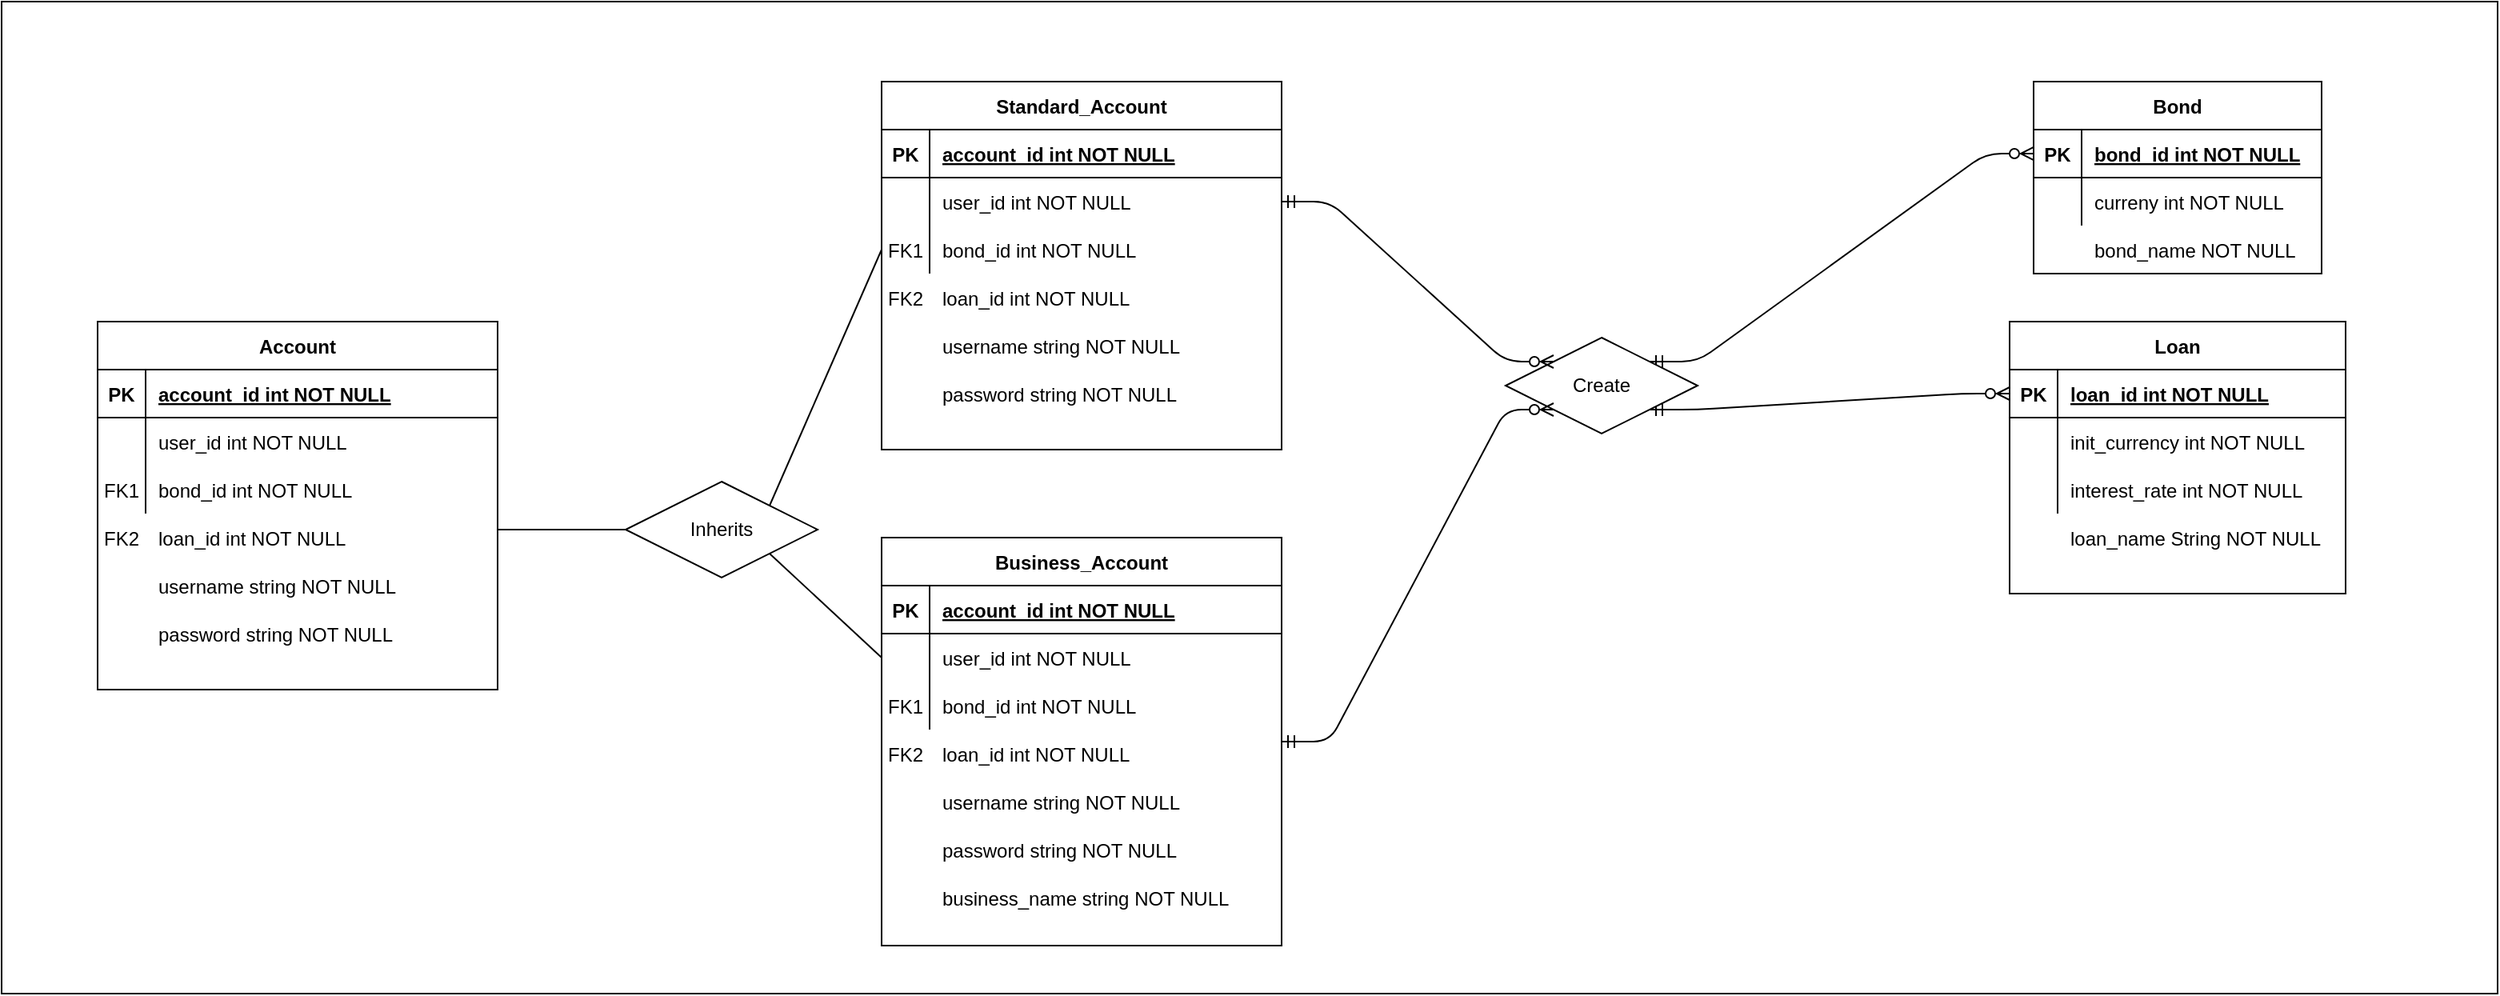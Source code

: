 <mxfile version="13.7.9" type="device"><diagram id="R2lEEEUBdFMjLlhIrx00" name="Page-1"><mxGraphModel dx="2580" dy="913" grid="1" gridSize="10" guides="1" tooltips="1" connect="1" arrows="1" fold="1" page="1" pageScale="1" pageWidth="850" pageHeight="1100" math="0" shadow="0" extFonts="Permanent Marker^https://fonts.googleapis.com/css?family=Permanent+Marker"><root><mxCell id="0"/><mxCell id="1" parent="0"/><mxCell id="NbqeZm8JXW-7iQOm2Aag-46" value="" style="rounded=0;whiteSpace=wrap;html=1;" vertex="1" parent="1"><mxGeometry x="-750" y="30" width="1560" height="620" as="geometry"/></mxCell><mxCell id="vRBork-x9K_SgXoE58rc-15" value="loan_id int NOT NULL" style="shape=partialRectangle;overflow=hidden;connectable=0;fillColor=none;top=0;left=0;bottom=0;right=0;align=left;spacingLeft=6;" parent="1" vertex="1"><mxGeometry x="-660" y="350" width="220" height="30" as="geometry"/></mxCell><mxCell id="vRBork-x9K_SgXoE58rc-17" value="FK2" style="shape=partialRectangle;overflow=hidden;connectable=0;fillColor=none;top=0;left=0;bottom=0;right=0;" parent="1" vertex="1"><mxGeometry x="-690" y="350" width="30" height="30" as="geometry"/></mxCell><mxCell id="vRBork-x9K_SgXoE58rc-18" value="Bond" style="shape=table;startSize=30;container=1;collapsible=1;childLayout=tableLayout;fixedRows=1;rowLines=0;fontStyle=1;align=center;resizeLast=1;" parent="1" vertex="1"><mxGeometry x="520" y="80" width="180" height="120" as="geometry"/></mxCell><mxCell id="vRBork-x9K_SgXoE58rc-19" value="" style="shape=partialRectangle;collapsible=0;dropTarget=0;pointerEvents=0;fillColor=none;top=0;left=0;bottom=1;right=0;points=[[0,0.5],[1,0.5]];portConstraint=eastwest;" parent="vRBork-x9K_SgXoE58rc-18" vertex="1"><mxGeometry y="30" width="180" height="30" as="geometry"/></mxCell><mxCell id="vRBork-x9K_SgXoE58rc-20" value="PK" style="shape=partialRectangle;connectable=0;fillColor=none;top=0;left=0;bottom=0;right=0;fontStyle=1;overflow=hidden;" parent="vRBork-x9K_SgXoE58rc-19" vertex="1"><mxGeometry width="30" height="30" as="geometry"/></mxCell><mxCell id="vRBork-x9K_SgXoE58rc-21" value="bond_id int NOT NULL" style="shape=partialRectangle;connectable=0;fillColor=none;top=0;left=0;bottom=0;right=0;align=left;spacingLeft=6;fontStyle=5;overflow=hidden;" parent="vRBork-x9K_SgXoE58rc-19" vertex="1"><mxGeometry x="30" width="150" height="30" as="geometry"/></mxCell><mxCell id="vRBork-x9K_SgXoE58rc-22" value="" style="shape=partialRectangle;collapsible=0;dropTarget=0;pointerEvents=0;fillColor=none;top=0;left=0;bottom=0;right=0;points=[[0,0.5],[1,0.5]];portConstraint=eastwest;" parent="vRBork-x9K_SgXoE58rc-18" vertex="1"><mxGeometry y="60" width="180" height="30" as="geometry"/></mxCell><mxCell id="vRBork-x9K_SgXoE58rc-23" value="" style="shape=partialRectangle;connectable=0;fillColor=none;top=0;left=0;bottom=0;right=0;editable=1;overflow=hidden;" parent="vRBork-x9K_SgXoE58rc-22" vertex="1"><mxGeometry width="30" height="30" as="geometry"/></mxCell><mxCell id="vRBork-x9K_SgXoE58rc-24" value="curreny int NOT NULL" style="shape=partialRectangle;connectable=0;fillColor=none;top=0;left=0;bottom=0;right=0;align=left;spacingLeft=6;overflow=hidden;" parent="vRBork-x9K_SgXoE58rc-22" vertex="1"><mxGeometry x="30" width="150" height="30" as="geometry"/></mxCell><mxCell id="vRBork-x9K_SgXoE58rc-32" value="Loan" style="shape=table;startSize=30;container=1;collapsible=1;childLayout=tableLayout;fixedRows=1;rowLines=0;fontStyle=1;align=center;resizeLast=1;" parent="1" vertex="1"><mxGeometry x="505" y="230" width="210" height="170" as="geometry"/></mxCell><mxCell id="vRBork-x9K_SgXoE58rc-33" value="" style="shape=partialRectangle;collapsible=0;dropTarget=0;pointerEvents=0;fillColor=none;top=0;left=0;bottom=1;right=0;points=[[0,0.5],[1,0.5]];portConstraint=eastwest;" parent="vRBork-x9K_SgXoE58rc-32" vertex="1"><mxGeometry y="30" width="210" height="30" as="geometry"/></mxCell><mxCell id="vRBork-x9K_SgXoE58rc-34" value="PK" style="shape=partialRectangle;connectable=0;fillColor=none;top=0;left=0;bottom=0;right=0;fontStyle=1;overflow=hidden;" parent="vRBork-x9K_SgXoE58rc-33" vertex="1"><mxGeometry width="30" height="30" as="geometry"/></mxCell><mxCell id="vRBork-x9K_SgXoE58rc-35" value="loan_id int NOT NULL" style="shape=partialRectangle;connectable=0;fillColor=none;top=0;left=0;bottom=0;right=0;align=left;spacingLeft=6;fontStyle=5;overflow=hidden;" parent="vRBork-x9K_SgXoE58rc-33" vertex="1"><mxGeometry x="30" width="180" height="30" as="geometry"/></mxCell><mxCell id="vRBork-x9K_SgXoE58rc-36" value="" style="shape=partialRectangle;collapsible=0;dropTarget=0;pointerEvents=0;fillColor=none;top=0;left=0;bottom=0;right=0;points=[[0,0.5],[1,0.5]];portConstraint=eastwest;" parent="vRBork-x9K_SgXoE58rc-32" vertex="1"><mxGeometry y="60" width="210" height="30" as="geometry"/></mxCell><mxCell id="vRBork-x9K_SgXoE58rc-37" value="" style="shape=partialRectangle;connectable=0;fillColor=none;top=0;left=0;bottom=0;right=0;editable=1;overflow=hidden;" parent="vRBork-x9K_SgXoE58rc-36" vertex="1"><mxGeometry width="30" height="30" as="geometry"/></mxCell><mxCell id="vRBork-x9K_SgXoE58rc-38" value="init_currency int NOT NULL" style="shape=partialRectangle;connectable=0;fillColor=none;top=0;left=0;bottom=0;right=0;align=left;spacingLeft=6;overflow=hidden;" parent="vRBork-x9K_SgXoE58rc-36" vertex="1"><mxGeometry x="30" width="180" height="30" as="geometry"/></mxCell><mxCell id="vRBork-x9K_SgXoE58rc-39" value="" style="shape=partialRectangle;collapsible=0;dropTarget=0;pointerEvents=0;fillColor=none;top=0;left=0;bottom=0;right=0;points=[[0,0.5],[1,0.5]];portConstraint=eastwest;" parent="vRBork-x9K_SgXoE58rc-32" vertex="1"><mxGeometry y="90" width="210" height="30" as="geometry"/></mxCell><mxCell id="vRBork-x9K_SgXoE58rc-40" value="" style="shape=partialRectangle;connectable=0;fillColor=none;top=0;left=0;bottom=0;right=0;editable=1;overflow=hidden;" parent="vRBork-x9K_SgXoE58rc-39" vertex="1"><mxGeometry width="30" height="30" as="geometry"/></mxCell><mxCell id="vRBork-x9K_SgXoE58rc-41" value="interest_rate int NOT NULL" style="shape=partialRectangle;connectable=0;fillColor=none;top=0;left=0;bottom=0;right=0;align=left;spacingLeft=6;overflow=hidden;" parent="vRBork-x9K_SgXoE58rc-39" vertex="1"><mxGeometry x="30" width="180" height="30" as="geometry"/></mxCell><mxCell id="vRBork-x9K_SgXoE58rc-47" value="" style="edgeStyle=entityRelationEdgeStyle;fontSize=12;html=1;endArrow=ERzeroToMany;startArrow=ERmandOne;entryX=0;entryY=0.5;entryDx=0;entryDy=0;exitX=1;exitY=1;exitDx=0;exitDy=0;" parent="1" target="vRBork-x9K_SgXoE58rc-33" edge="1" source="NbqeZm8JXW-7iQOm2Aag-6"><mxGeometry width="100" height="100" relative="1" as="geometry"><mxPoint x="740" y="475" as="sourcePoint"/><mxPoint x="505" y="280" as="targetPoint"/></mxGeometry></mxCell><mxCell id="NbqeZm8JXW-7iQOm2Aag-1" value="username string NOT NULL" style="shape=partialRectangle;overflow=hidden;connectable=0;fillColor=none;top=0;left=0;bottom=0;right=0;align=left;spacingLeft=6;" vertex="1" parent="1"><mxGeometry x="-660" y="380" width="220" height="30" as="geometry"/></mxCell><mxCell id="NbqeZm8JXW-7iQOm2Aag-2" value="password string NOT NULL" style="shape=partialRectangle;overflow=hidden;connectable=0;fillColor=none;top=0;left=0;bottom=0;right=0;align=left;spacingLeft=6;" vertex="1" parent="1"><mxGeometry x="-660" y="410" width="220" height="30" as="geometry"/></mxCell><mxCell id="NbqeZm8JXW-7iQOm2Aag-3" value="loan_name String NOT NULL" style="shape=partialRectangle;connectable=0;fillColor=none;top=0;left=0;bottom=0;right=0;align=left;spacingLeft=6;overflow=hidden;" vertex="1" parent="1"><mxGeometry x="535" y="350" width="180" height="30" as="geometry"/></mxCell><mxCell id="NbqeZm8JXW-7iQOm2Aag-4" value="bond_name NOT NULL" style="shape=partialRectangle;connectable=0;fillColor=none;top=0;left=0;bottom=0;right=0;align=left;spacingLeft=6;overflow=hidden;" vertex="1" parent="1"><mxGeometry x="550" y="170" width="150" height="30" as="geometry"/></mxCell><mxCell id="NbqeZm8JXW-7iQOm2Aag-5" value="" style="edgeStyle=entityRelationEdgeStyle;fontSize=12;html=1;endArrow=ERzeroToMany;startArrow=ERmandOne;entryX=0;entryY=0.5;entryDx=0;entryDy=0;exitX=1;exitY=0;exitDx=0;exitDy=0;" edge="1" parent="1" source="NbqeZm8JXW-7iQOm2Aag-6" target="vRBork-x9K_SgXoE58rc-19"><mxGeometry width="100" height="100" relative="1" as="geometry"><mxPoint x="360" y="190" as="sourcePoint"/><mxPoint x="220" y="190" as="targetPoint"/></mxGeometry></mxCell><mxCell id="NbqeZm8JXW-7iQOm2Aag-6" value="Create" style="shape=rhombus;perimeter=rhombusPerimeter;whiteSpace=wrap;html=1;align=center;" vertex="1" parent="1"><mxGeometry x="190" y="240" width="120" height="60" as="geometry"/></mxCell><mxCell id="NbqeZm8JXW-7iQOm2Aag-8" value="loan_id int NOT NULL" style="shape=partialRectangle;overflow=hidden;connectable=0;fillColor=none;top=0;left=0;bottom=0;right=0;align=left;spacingLeft=6;" vertex="1" parent="1"><mxGeometry x="-170" y="200" width="220" height="30" as="geometry"/></mxCell><mxCell id="NbqeZm8JXW-7iQOm2Aag-9" value="FK2" style="shape=partialRectangle;overflow=hidden;connectable=0;fillColor=none;top=0;left=0;bottom=0;right=0;" vertex="1" parent="1"><mxGeometry x="-200" y="200" width="30" height="30" as="geometry"/></mxCell><mxCell id="NbqeZm8JXW-7iQOm2Aag-10" value="username string NOT NULL" style="shape=partialRectangle;overflow=hidden;connectable=0;fillColor=none;top=0;left=0;bottom=0;right=0;align=left;spacingLeft=6;" vertex="1" parent="1"><mxGeometry x="-170" y="230" width="220" height="30" as="geometry"/></mxCell><mxCell id="NbqeZm8JXW-7iQOm2Aag-11" value="password string NOT NULL" style="shape=partialRectangle;overflow=hidden;connectable=0;fillColor=none;top=0;left=0;bottom=0;right=0;align=left;spacingLeft=6;" vertex="1" parent="1"><mxGeometry x="-170" y="260" width="220" height="30" as="geometry"/></mxCell><mxCell id="NbqeZm8JXW-7iQOm2Aag-12" value="Standard_Account" style="shape=table;startSize=30;container=1;collapsible=1;childLayout=tableLayout;fixedRows=1;rowLines=0;fontStyle=1;align=center;resizeLast=1;" vertex="1" parent="1"><mxGeometry x="-200" y="80" width="250" height="230" as="geometry"/></mxCell><mxCell id="NbqeZm8JXW-7iQOm2Aag-13" value="" style="shape=partialRectangle;collapsible=0;dropTarget=0;pointerEvents=0;fillColor=none;points=[[0,0.5],[1,0.5]];portConstraint=eastwest;top=0;left=0;right=0;bottom=1;" vertex="1" parent="NbqeZm8JXW-7iQOm2Aag-12"><mxGeometry y="30" width="250" height="30" as="geometry"/></mxCell><mxCell id="NbqeZm8JXW-7iQOm2Aag-14" value="PK" style="shape=partialRectangle;overflow=hidden;connectable=0;fillColor=none;top=0;left=0;bottom=0;right=0;fontStyle=1;" vertex="1" parent="NbqeZm8JXW-7iQOm2Aag-13"><mxGeometry width="30" height="30" as="geometry"/></mxCell><mxCell id="NbqeZm8JXW-7iQOm2Aag-15" value="account_id int NOT NULL " style="shape=partialRectangle;overflow=hidden;connectable=0;fillColor=none;top=0;left=0;bottom=0;right=0;align=left;spacingLeft=6;fontStyle=5;" vertex="1" parent="NbqeZm8JXW-7iQOm2Aag-13"><mxGeometry x="30" width="220" height="30" as="geometry"/></mxCell><mxCell id="NbqeZm8JXW-7iQOm2Aag-16" value="" style="shape=partialRectangle;collapsible=0;dropTarget=0;pointerEvents=0;fillColor=none;points=[[0,0.5],[1,0.5]];portConstraint=eastwest;top=0;left=0;right=0;bottom=0;" vertex="1" parent="NbqeZm8JXW-7iQOm2Aag-12"><mxGeometry y="60" width="250" height="30" as="geometry"/></mxCell><mxCell id="NbqeZm8JXW-7iQOm2Aag-17" value="" style="shape=partialRectangle;overflow=hidden;connectable=0;fillColor=none;top=0;left=0;bottom=0;right=0;" vertex="1" parent="NbqeZm8JXW-7iQOm2Aag-16"><mxGeometry width="30" height="30" as="geometry"/></mxCell><mxCell id="NbqeZm8JXW-7iQOm2Aag-18" value="user_id int NOT NULL" style="shape=partialRectangle;overflow=hidden;connectable=0;fillColor=none;top=0;left=0;bottom=0;right=0;align=left;spacingLeft=6;" vertex="1" parent="NbqeZm8JXW-7iQOm2Aag-16"><mxGeometry x="30" width="220" height="30" as="geometry"/></mxCell><mxCell id="NbqeZm8JXW-7iQOm2Aag-19" value="" style="shape=partialRectangle;collapsible=0;dropTarget=0;pointerEvents=0;fillColor=none;points=[[0,0.5],[1,0.5]];portConstraint=eastwest;top=0;left=0;right=0;bottom=0;" vertex="1" parent="NbqeZm8JXW-7iQOm2Aag-12"><mxGeometry y="90" width="250" height="30" as="geometry"/></mxCell><mxCell id="NbqeZm8JXW-7iQOm2Aag-20" value="FK1" style="shape=partialRectangle;overflow=hidden;connectable=0;fillColor=none;top=0;left=0;bottom=0;right=0;" vertex="1" parent="NbqeZm8JXW-7iQOm2Aag-19"><mxGeometry width="30" height="30" as="geometry"/></mxCell><mxCell id="NbqeZm8JXW-7iQOm2Aag-21" value="bond_id int NOT NULL" style="shape=partialRectangle;overflow=hidden;connectable=0;fillColor=none;top=0;left=0;bottom=0;right=0;align=left;spacingLeft=6;" vertex="1" parent="NbqeZm8JXW-7iQOm2Aag-19"><mxGeometry x="30" width="220" height="30" as="geometry"/></mxCell><mxCell id="NbqeZm8JXW-7iQOm2Aag-22" value="loan_id int NOT NULL" style="shape=partialRectangle;overflow=hidden;connectable=0;fillColor=none;top=0;left=0;bottom=0;right=0;align=left;spacingLeft=6;" vertex="1" parent="1"><mxGeometry x="-170" y="485" width="220" height="30" as="geometry"/></mxCell><mxCell id="NbqeZm8JXW-7iQOm2Aag-23" value="FK2" style="shape=partialRectangle;overflow=hidden;connectable=0;fillColor=none;top=0;left=0;bottom=0;right=0;" vertex="1" parent="1"><mxGeometry x="-200" y="485" width="30" height="30" as="geometry"/></mxCell><mxCell id="NbqeZm8JXW-7iQOm2Aag-24" value="username string NOT NULL" style="shape=partialRectangle;overflow=hidden;connectable=0;fillColor=none;top=0;left=0;bottom=0;right=0;align=left;spacingLeft=6;" vertex="1" parent="1"><mxGeometry x="-170" y="515" width="220" height="30" as="geometry"/></mxCell><mxCell id="NbqeZm8JXW-7iQOm2Aag-25" value="password string NOT NULL" style="shape=partialRectangle;overflow=hidden;connectable=0;fillColor=none;top=0;left=0;bottom=0;right=0;align=left;spacingLeft=6;" vertex="1" parent="1"><mxGeometry x="-170" y="545" width="220" height="30" as="geometry"/></mxCell><mxCell id="NbqeZm8JXW-7iQOm2Aag-26" value="Business_Account" style="shape=table;startSize=30;container=1;collapsible=1;childLayout=tableLayout;fixedRows=1;rowLines=0;fontStyle=1;align=center;resizeLast=1;" vertex="1" parent="1"><mxGeometry x="-200" y="365" width="250" height="255" as="geometry"/></mxCell><mxCell id="NbqeZm8JXW-7iQOm2Aag-27" value="" style="shape=partialRectangle;collapsible=0;dropTarget=0;pointerEvents=0;fillColor=none;points=[[0,0.5],[1,0.5]];portConstraint=eastwest;top=0;left=0;right=0;bottom=1;" vertex="1" parent="NbqeZm8JXW-7iQOm2Aag-26"><mxGeometry y="30" width="250" height="30" as="geometry"/></mxCell><mxCell id="NbqeZm8JXW-7iQOm2Aag-28" value="PK" style="shape=partialRectangle;overflow=hidden;connectable=0;fillColor=none;top=0;left=0;bottom=0;right=0;fontStyle=1;" vertex="1" parent="NbqeZm8JXW-7iQOm2Aag-27"><mxGeometry width="30" height="30" as="geometry"/></mxCell><mxCell id="NbqeZm8JXW-7iQOm2Aag-29" value="account_id int NOT NULL " style="shape=partialRectangle;overflow=hidden;connectable=0;fillColor=none;top=0;left=0;bottom=0;right=0;align=left;spacingLeft=6;fontStyle=5;" vertex="1" parent="NbqeZm8JXW-7iQOm2Aag-27"><mxGeometry x="30" width="220" height="30" as="geometry"/></mxCell><mxCell id="NbqeZm8JXW-7iQOm2Aag-30" value="" style="shape=partialRectangle;collapsible=0;dropTarget=0;pointerEvents=0;fillColor=none;points=[[0,0.5],[1,0.5]];portConstraint=eastwest;top=0;left=0;right=0;bottom=0;" vertex="1" parent="NbqeZm8JXW-7iQOm2Aag-26"><mxGeometry y="60" width="250" height="30" as="geometry"/></mxCell><mxCell id="NbqeZm8JXW-7iQOm2Aag-31" value="" style="shape=partialRectangle;overflow=hidden;connectable=0;fillColor=none;top=0;left=0;bottom=0;right=0;" vertex="1" parent="NbqeZm8JXW-7iQOm2Aag-30"><mxGeometry width="30" height="30" as="geometry"/></mxCell><mxCell id="NbqeZm8JXW-7iQOm2Aag-32" value="user_id int NOT NULL" style="shape=partialRectangle;overflow=hidden;connectable=0;fillColor=none;top=0;left=0;bottom=0;right=0;align=left;spacingLeft=6;" vertex="1" parent="NbqeZm8JXW-7iQOm2Aag-30"><mxGeometry x="30" width="220" height="30" as="geometry"/></mxCell><mxCell id="NbqeZm8JXW-7iQOm2Aag-33" value="" style="shape=partialRectangle;collapsible=0;dropTarget=0;pointerEvents=0;fillColor=none;points=[[0,0.5],[1,0.5]];portConstraint=eastwest;top=0;left=0;right=0;bottom=0;" vertex="1" parent="NbqeZm8JXW-7iQOm2Aag-26"><mxGeometry y="90" width="250" height="30" as="geometry"/></mxCell><mxCell id="NbqeZm8JXW-7iQOm2Aag-34" value="FK1" style="shape=partialRectangle;overflow=hidden;connectable=0;fillColor=none;top=0;left=0;bottom=0;right=0;" vertex="1" parent="NbqeZm8JXW-7iQOm2Aag-33"><mxGeometry width="30" height="30" as="geometry"/></mxCell><mxCell id="NbqeZm8JXW-7iQOm2Aag-35" value="bond_id int NOT NULL" style="shape=partialRectangle;overflow=hidden;connectable=0;fillColor=none;top=0;left=0;bottom=0;right=0;align=left;spacingLeft=6;" vertex="1" parent="NbqeZm8JXW-7iQOm2Aag-33"><mxGeometry x="30" width="220" height="30" as="geometry"/></mxCell><mxCell id="NbqeZm8JXW-7iQOm2Aag-36" value="business_name string NOT NULL" style="shape=partialRectangle;overflow=hidden;connectable=0;fillColor=none;top=0;left=0;bottom=0;right=0;align=left;spacingLeft=6;" vertex="1" parent="1"><mxGeometry x="-170" y="575" width="220" height="30" as="geometry"/></mxCell><mxCell id="NbqeZm8JXW-7iQOm2Aag-37" value="Inherits" style="shape=rhombus;perimeter=rhombusPerimeter;whiteSpace=wrap;html=1;align=center;" vertex="1" parent="1"><mxGeometry x="-360" y="330" width="120" height="60" as="geometry"/></mxCell><mxCell id="NbqeZm8JXW-7iQOm2Aag-38" value="" style="endArrow=none;html=1;rounded=0;entryX=0;entryY=0.5;entryDx=0;entryDy=0;exitX=1;exitY=0;exitDx=0;exitDy=0;" edge="1" parent="1" source="NbqeZm8JXW-7iQOm2Aag-37" target="NbqeZm8JXW-7iQOm2Aag-19"><mxGeometry relative="1" as="geometry"><mxPoint x="-350" y="360" as="sourcePoint"/><mxPoint x="-190" y="360" as="targetPoint"/></mxGeometry></mxCell><mxCell id="NbqeZm8JXW-7iQOm2Aag-39" value="" style="endArrow=none;html=1;rounded=0;entryX=0;entryY=0.5;entryDx=0;entryDy=0;exitX=1;exitY=1;exitDx=0;exitDy=0;" edge="1" parent="1" source="NbqeZm8JXW-7iQOm2Aag-37" target="NbqeZm8JXW-7iQOm2Aag-30"><mxGeometry relative="1" as="geometry"><mxPoint x="-350" y="360" as="sourcePoint"/><mxPoint x="-190" y="360" as="targetPoint"/></mxGeometry></mxCell><mxCell id="NbqeZm8JXW-7iQOm2Aag-40" value="" style="endArrow=none;html=1;rounded=0;entryX=0;entryY=0.5;entryDx=0;entryDy=0;" edge="1" parent="1" target="NbqeZm8JXW-7iQOm2Aag-37"><mxGeometry relative="1" as="geometry"><mxPoint x="-440" y="360" as="sourcePoint"/><mxPoint x="-190" y="360" as="targetPoint"/></mxGeometry></mxCell><mxCell id="C-vyLk0tnHw3VtMMgP7b-2" value="Account" style="shape=table;startSize=30;container=1;collapsible=1;childLayout=tableLayout;fixedRows=1;rowLines=0;fontStyle=1;align=center;resizeLast=1;" parent="1" vertex="1"><mxGeometry x="-690" y="230" width="250" height="230" as="geometry"/></mxCell><mxCell id="C-vyLk0tnHw3VtMMgP7b-3" value="" style="shape=partialRectangle;collapsible=0;dropTarget=0;pointerEvents=0;fillColor=none;points=[[0,0.5],[1,0.5]];portConstraint=eastwest;top=0;left=0;right=0;bottom=1;" parent="C-vyLk0tnHw3VtMMgP7b-2" vertex="1"><mxGeometry y="30" width="250" height="30" as="geometry"/></mxCell><mxCell id="C-vyLk0tnHw3VtMMgP7b-4" value="PK" style="shape=partialRectangle;overflow=hidden;connectable=0;fillColor=none;top=0;left=0;bottom=0;right=0;fontStyle=1;" parent="C-vyLk0tnHw3VtMMgP7b-3" vertex="1"><mxGeometry width="30" height="30" as="geometry"/></mxCell><mxCell id="C-vyLk0tnHw3VtMMgP7b-5" value="account_id int NOT NULL " style="shape=partialRectangle;overflow=hidden;connectable=0;fillColor=none;top=0;left=0;bottom=0;right=0;align=left;spacingLeft=6;fontStyle=5;" parent="C-vyLk0tnHw3VtMMgP7b-3" vertex="1"><mxGeometry x="30" width="220" height="30" as="geometry"/></mxCell><mxCell id="C-vyLk0tnHw3VtMMgP7b-6" value="" style="shape=partialRectangle;collapsible=0;dropTarget=0;pointerEvents=0;fillColor=none;points=[[0,0.5],[1,0.5]];portConstraint=eastwest;top=0;left=0;right=0;bottom=0;" parent="C-vyLk0tnHw3VtMMgP7b-2" vertex="1"><mxGeometry y="60" width="250" height="30" as="geometry"/></mxCell><mxCell id="C-vyLk0tnHw3VtMMgP7b-7" value="" style="shape=partialRectangle;overflow=hidden;connectable=0;fillColor=none;top=0;left=0;bottom=0;right=0;" parent="C-vyLk0tnHw3VtMMgP7b-6" vertex="1"><mxGeometry width="30" height="30" as="geometry"/></mxCell><mxCell id="C-vyLk0tnHw3VtMMgP7b-8" value="user_id int NOT NULL" style="shape=partialRectangle;overflow=hidden;connectable=0;fillColor=none;top=0;left=0;bottom=0;right=0;align=left;spacingLeft=6;" parent="C-vyLk0tnHw3VtMMgP7b-6" vertex="1"><mxGeometry x="30" width="220" height="30" as="geometry"/></mxCell><mxCell id="C-vyLk0tnHw3VtMMgP7b-9" value="" style="shape=partialRectangle;collapsible=0;dropTarget=0;pointerEvents=0;fillColor=none;points=[[0,0.5],[1,0.5]];portConstraint=eastwest;top=0;left=0;right=0;bottom=0;" parent="C-vyLk0tnHw3VtMMgP7b-2" vertex="1"><mxGeometry y="90" width="250" height="30" as="geometry"/></mxCell><mxCell id="C-vyLk0tnHw3VtMMgP7b-10" value="FK1" style="shape=partialRectangle;overflow=hidden;connectable=0;fillColor=none;top=0;left=0;bottom=0;right=0;" parent="C-vyLk0tnHw3VtMMgP7b-9" vertex="1"><mxGeometry width="30" height="30" as="geometry"/></mxCell><mxCell id="C-vyLk0tnHw3VtMMgP7b-11" value="bond_id int NOT NULL" style="shape=partialRectangle;overflow=hidden;connectable=0;fillColor=none;top=0;left=0;bottom=0;right=0;align=left;spacingLeft=6;" parent="C-vyLk0tnHw3VtMMgP7b-9" vertex="1"><mxGeometry x="30" width="220" height="30" as="geometry"/></mxCell><mxCell id="NbqeZm8JXW-7iQOm2Aag-42" value="" style="edgeStyle=entityRelationEdgeStyle;fontSize=12;html=1;endArrow=ERzeroToMany;startArrow=ERmandOne;exitX=1;exitY=0.5;exitDx=0;exitDy=0;entryX=0;entryY=0;entryDx=0;entryDy=0;" edge="1" parent="1" source="NbqeZm8JXW-7iQOm2Aag-16" target="NbqeZm8JXW-7iQOm2Aag-6"><mxGeometry width="100" height="100" relative="1" as="geometry"><mxPoint x="140" y="410" as="sourcePoint"/><mxPoint x="240" y="310" as="targetPoint"/></mxGeometry></mxCell><mxCell id="NbqeZm8JXW-7iQOm2Aag-43" value="" style="edgeStyle=entityRelationEdgeStyle;fontSize=12;html=1;endArrow=ERzeroToMany;startArrow=ERmandOne;entryX=0;entryY=1;entryDx=0;entryDy=0;exitX=1;exitY=0.5;exitDx=0;exitDy=0;" edge="1" parent="1" source="NbqeZm8JXW-7iQOm2Aag-26" target="NbqeZm8JXW-7iQOm2Aag-6"><mxGeometry width="100" height="100" relative="1" as="geometry"><mxPoint x="140" y="410" as="sourcePoint"/><mxPoint x="240" y="310" as="targetPoint"/></mxGeometry></mxCell></root></mxGraphModel></diagram></mxfile>